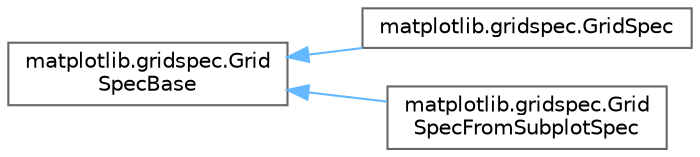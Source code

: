 digraph "Graphical Class Hierarchy"
{
 // LATEX_PDF_SIZE
  bgcolor="transparent";
  edge [fontname=Helvetica,fontsize=10,labelfontname=Helvetica,labelfontsize=10];
  node [fontname=Helvetica,fontsize=10,shape=box,height=0.2,width=0.4];
  rankdir="LR";
  Node0 [id="Node000000",label="matplotlib.gridspec.Grid\lSpecBase",height=0.2,width=0.4,color="grey40", fillcolor="white", style="filled",URL="$da/d7b/classmatplotlib_1_1gridspec_1_1GridSpecBase.html",tooltip=" "];
  Node0 -> Node1 [id="edge3718_Node000000_Node000001",dir="back",color="steelblue1",style="solid",tooltip=" "];
  Node1 [id="Node000001",label="matplotlib.gridspec.GridSpec",height=0.2,width=0.4,color="grey40", fillcolor="white", style="filled",URL="$dd/d8f/classmatplotlib_1_1gridspec_1_1GridSpec.html",tooltip=" "];
  Node0 -> Node2 [id="edge3719_Node000000_Node000002",dir="back",color="steelblue1",style="solid",tooltip=" "];
  Node2 [id="Node000002",label="matplotlib.gridspec.Grid\lSpecFromSubplotSpec",height=0.2,width=0.4,color="grey40", fillcolor="white", style="filled",URL="$dc/d39/classmatplotlib_1_1gridspec_1_1GridSpecFromSubplotSpec.html",tooltip=" "];
}
